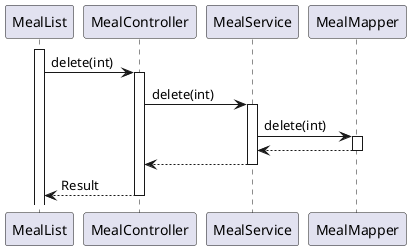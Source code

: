 @startuml
activate MealList
MealList -> MealController: delete(int)
activate MealController

MealController -> MealService: delete(int)
activate MealService

MealService -> MealMapper: delete(int)
activate MealMapper

MealMapper --> MealService:
deactivate MealMapper

MealService --> MealController:
deactivate MealService

MealController --> MealList: Result
deactivate MealController
@enduml